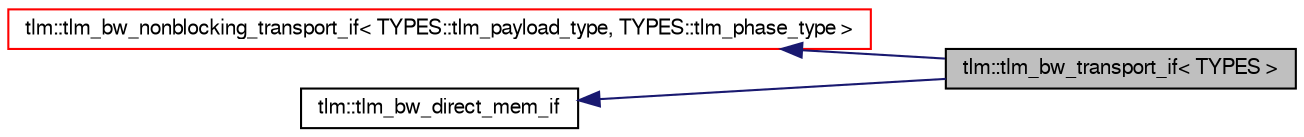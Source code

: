 digraph G
{
  edge [fontname="FreeSans",fontsize="10",labelfontname="FreeSans",labelfontsize="10"];
  node [fontname="FreeSans",fontsize="10",shape=record];
  rankdir=LR;
  Node1 [label="tlm::tlm_bw_transport_if\< TYPES \>",height=0.2,width=0.4,color="black", fillcolor="grey75", style="filled" fontcolor="black"];
  Node2 -> Node1 [dir=back,color="midnightblue",fontsize="10",style="solid",fontname="FreeSans"];
  Node2 [label="tlm::tlm_bw_nonblocking_transport_if\< TYPES::tlm_payload_type, TYPES::tlm_phase_type \>",height=0.2,width=0.4,color="red", fillcolor="white", style="filled",URL="$a00071.html"];
  Node3 -> Node1 [dir=back,color="midnightblue",fontsize="10",style="solid",fontname="FreeSans"];
  Node3 [label="tlm::tlm_bw_direct_mem_if",height=0.2,width=0.4,color="black", fillcolor="white", style="filled",URL="$a00070.html"];
}
